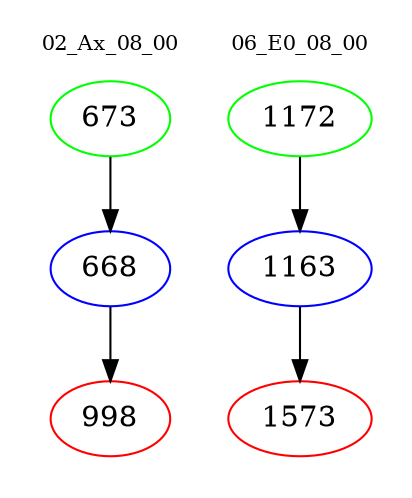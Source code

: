 digraph{
subgraph cluster_0 {
color = white
label = "02_Ax_08_00";
fontsize=10;
T0_673 [label="673", color="green"]
T0_673 -> T0_668 [color="black"]
T0_668 [label="668", color="blue"]
T0_668 -> T0_998 [color="black"]
T0_998 [label="998", color="red"]
}
subgraph cluster_1 {
color = white
label = "06_E0_08_00";
fontsize=10;
T1_1172 [label="1172", color="green"]
T1_1172 -> T1_1163 [color="black"]
T1_1163 [label="1163", color="blue"]
T1_1163 -> T1_1573 [color="black"]
T1_1573 [label="1573", color="red"]
}
}

